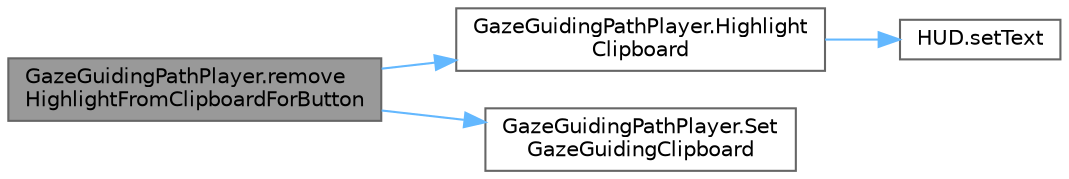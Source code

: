 digraph "GazeGuidingPathPlayer.removeHighlightFromClipboardForButton"
{
 // LATEX_PDF_SIZE
  bgcolor="transparent";
  edge [fontname=Helvetica,fontsize=10,labelfontname=Helvetica,labelfontsize=10];
  node [fontname=Helvetica,fontsize=10,shape=box,height=0.2,width=0.4];
  rankdir="LR";
  Node1 [id="Node000001",label="GazeGuidingPathPlayer.remove\lHighlightFromClipboardForButton",height=0.2,width=0.4,color="gray40", fillcolor="grey60", style="filled", fontcolor="black",tooltip="This method removes highlighting from a clipboard by reinitialising the respective clipboard without ..."];
  Node1 -> Node2 [id="edge1_Node000001_Node000002",color="steelblue1",style="solid",tooltip=" "];
  Node2 [id="Node000002",label="GazeGuidingPathPlayer.Highlight\lClipboard",height=0.2,width=0.4,color="grey40", fillcolor="white", style="filled",URL="$class_gaze_guiding_path_player.html#aa66086d537484acc096dc7018eed373f",tooltip="This method highlights a task specified by index."];
  Node2 -> Node3 [id="edge2_Node000002_Node000003",color="steelblue1",style="solid",tooltip=" "];
  Node3 [id="Node000003",label="HUD.setText",height=0.2,width=0.4,color="grey40", fillcolor="white", style="filled",URL="$class_h_u_d.html#a3ff87f31ee0f6ea2a0c6740603079bce",tooltip="This method extracts text from an input string and adds it to a text component on the canvas."];
  Node1 -> Node4 [id="edge3_Node000001_Node000004",color="steelblue1",style="solid",tooltip=" "];
  Node4 [id="Node000004",label="GazeGuidingPathPlayer.Set\lGazeGuidingClipboard",height=0.2,width=0.4,color="grey40", fillcolor="white", style="filled",URL="$class_gaze_guiding_path_player.html#a01986a14c36b6ec27b3cf6972ea1508a",tooltip="<sumary> This method activates highlighting for the text of a specific clipboard by creating a new Ga..."];
}
